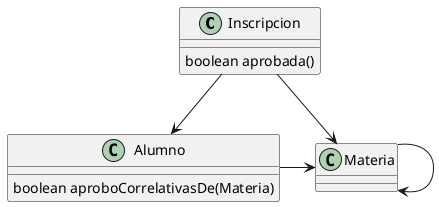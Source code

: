 @startuml
Inscripcion --> Alumno
Inscripcion --> Materia

Materia -> Materia
Alumno -> Materia

class Alumno {
boolean aproboCorrelativasDe(Materia)
}

class Materia {

}

class Inscripcion {
boolean aprobada()
}
@enduml